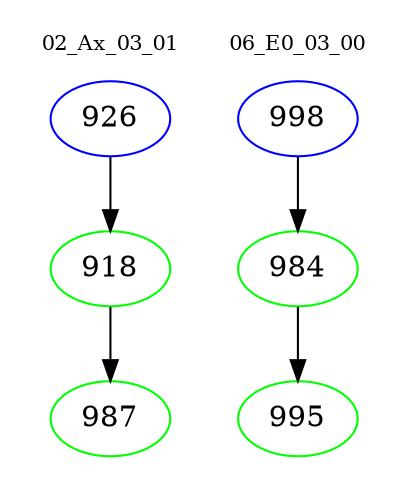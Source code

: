 digraph{
subgraph cluster_0 {
color = white
label = "02_Ax_03_01";
fontsize=10;
T0_926 [label="926", color="blue"]
T0_926 -> T0_918 [color="black"]
T0_918 [label="918", color="green"]
T0_918 -> T0_987 [color="black"]
T0_987 [label="987", color="green"]
}
subgraph cluster_1 {
color = white
label = "06_E0_03_00";
fontsize=10;
T1_998 [label="998", color="blue"]
T1_998 -> T1_984 [color="black"]
T1_984 [label="984", color="green"]
T1_984 -> T1_995 [color="black"]
T1_995 [label="995", color="green"]
}
}
